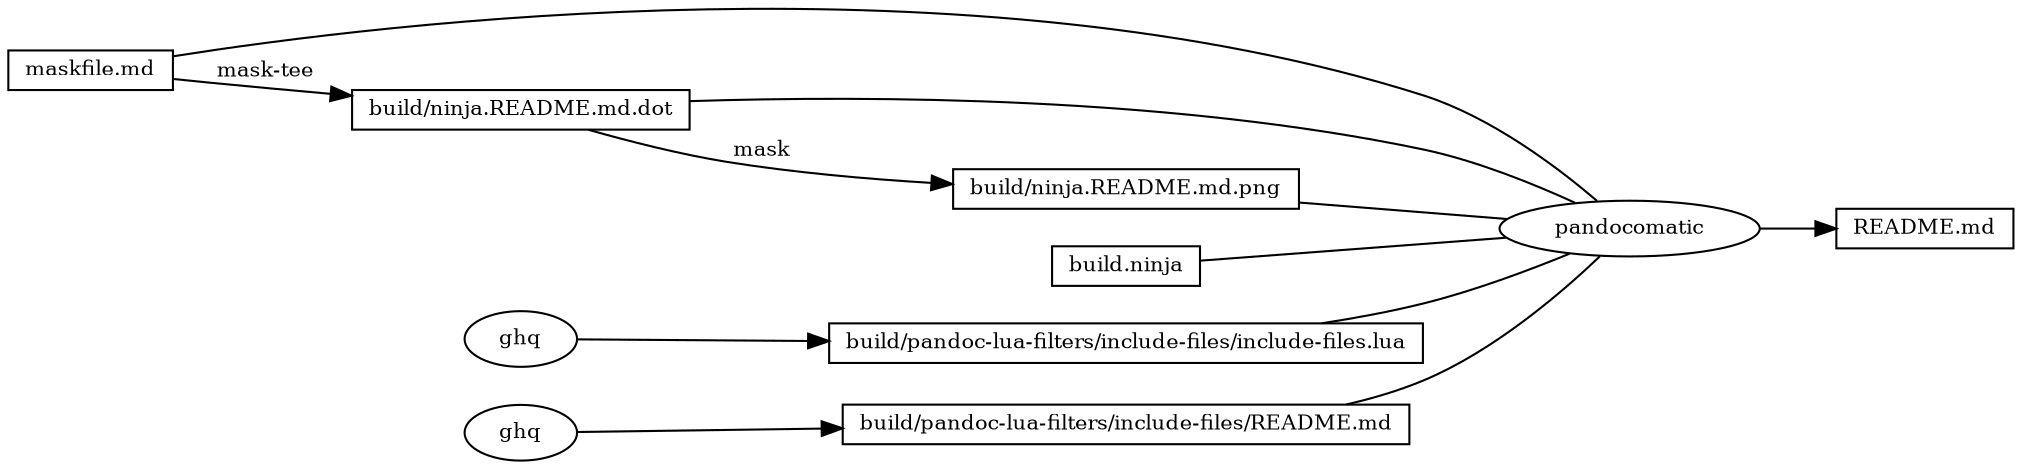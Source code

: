 digraph ninja {
rankdir="LR"
node [fontsize=10, shape=box, height=0.25]
edge [fontsize=10]
"0x7fc1f0407070" [label="README.md"]
"0x7fc1f0406e30" [label="pandocomatic", shape=ellipse]
"0x7fc1f0406e30" -> "0x7fc1f0407070"
"0x7fc1f04065e0" -> "0x7fc1f0406e30" [arrowhead=none]
"0x7fc1f0407160" -> "0x7fc1f0406e30" [arrowhead=none]
"0x7fc1f0406400" -> "0x7fc1f0406e30" [arrowhead=none]
"0x7fc1f04067d0" -> "0x7fc1f0406e30" [arrowhead=none]
"0x7fc1f0406aa0" -> "0x7fc1f0406e30" [arrowhead=none]
"0x7fc1f0406d50" -> "0x7fc1f0406e30" [arrowhead=none]
"0x7fc1f04065e0" [label="maskfile.md"]
"0x7fc1f0407160" [label="build.ninja"]
"0x7fc1f0406400" [label="build/ninja.README.md.dot"]
"0x7fc1f04065e0" -> "0x7fc1f0406400" [label=" mask-tee"]
"0x7fc1f04067d0" [label="build/ninja.README.md.png"]
"0x7fc1f0406400" -> "0x7fc1f04067d0" [label=" mask"]
"0x7fc1f0406aa0" [label="build/pandoc-lua-filters/include-files/include-files.lua"]
"0x7fc1f0406a30" [label="ghq", shape=ellipse]
"0x7fc1f0406a30" -> "0x7fc1f0406aa0"
"0x7fc1f0406d50" [label="build/pandoc-lua-filters/include-files/README.md"]
"0x7fc1f0406ce0" [label="ghq", shape=ellipse]
"0x7fc1f0406ce0" -> "0x7fc1f0406d50"
}
